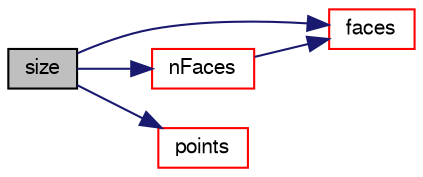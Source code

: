 digraph "size"
{
  bgcolor="transparent";
  edge [fontname="FreeSans",fontsize="10",labelfontname="FreeSans",labelfontsize="10"];
  node [fontname="FreeSans",fontsize="10",shape=record];
  rankdir="LR";
  Node1054 [label="size",height=0.2,width=0.4,color="black", fillcolor="grey75", style="filled", fontcolor="black"];
  Node1054 -> Node1055 [color="midnightblue",fontsize="10",style="solid",fontname="FreeSans"];
  Node1055 [label="faces",height=0.2,width=0.4,color="red",URL="$a29702.html#a431c0a24765f0bb6d32f6a03ce0e9b57",tooltip="Return faces. "];
  Node1054 -> Node1057 [color="midnightblue",fontsize="10",style="solid",fontname="FreeSans"];
  Node1057 [label="nFaces",height=0.2,width=0.4,color="red",URL="$a29702.html#af783acdbe2fe9244b256aa70dae1a87a",tooltip="Return the number of raw faces. "];
  Node1057 -> Node1055 [color="midnightblue",fontsize="10",style="solid",fontname="FreeSans"];
  Node1054 -> Node1059 [color="midnightblue",fontsize="10",style="solid",fontname="FreeSans"];
  Node1059 [label="points",height=0.2,width=0.4,color="red",URL="$a29702.html#ac44123fc1265297c41a43c3b62fdb4c2",tooltip="Return points. "];
}
